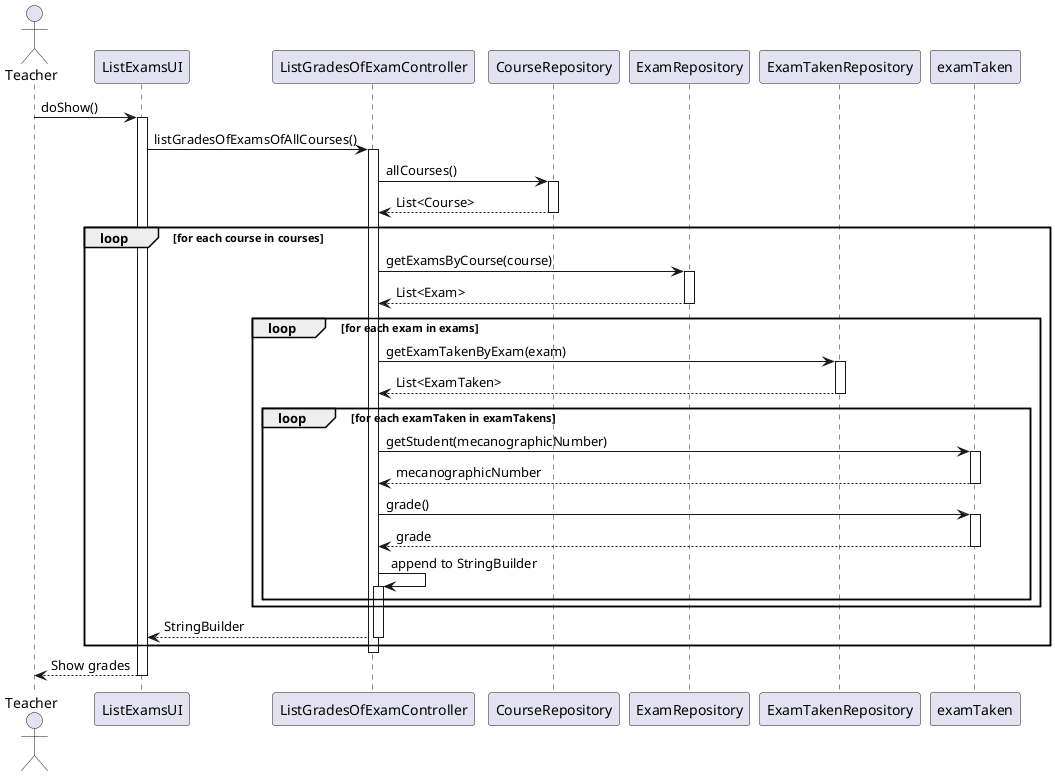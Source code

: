 @startuml

actor Teacher

Teacher -> ListExamsUI: doShow()
activate ListExamsUI

ListExamsUI -> ListGradesOfExamController: listGradesOfExamsOfAllCourses()
activate ListGradesOfExamController

ListGradesOfExamController -> CourseRepository: allCourses()
activate CourseRepository
CourseRepository --> ListGradesOfExamController: List<Course>
deactivate CourseRepository

loop for each course in courses
    ListGradesOfExamController -> ExamRepository: getExamsByCourse(course)
    activate ExamRepository
    ExamRepository --> ListGradesOfExamController: List<Exam>
    deactivate ExamRepository

    loop for each exam in exams
        ListGradesOfExamController -> ExamTakenRepository: getExamTakenByExam(exam)
        activate ExamTakenRepository
        ExamTakenRepository --> ListGradesOfExamController: List<ExamTaken>
        deactivate ExamTakenRepository

        loop for each examTaken in examTakens
            ListGradesOfExamController -> examTaken :getStudent(mecanographicNumber)
            activate examTaken
            examTaken --> ListGradesOfExamController: mecanographicNumber
            deactivate examTaken
            ListGradesOfExamController -> examTaken: grade()
            activate examTaken
            examTaken --> ListGradesOfExamController: grade
            deactivate examTaken
            ListGradesOfExamController -> ListGradesOfExamController: append to StringBuilder
            activate ListGradesOfExamController
        end loop

    end loop
    ListGradesOfExamController --> ListExamsUI: StringBuilder
    deactivate ListGradesOfExamController
end loop
    deactivate ListGradesOfExamController

ListExamsUI --> Teacher: Show grades
deactivate ListExamsUI

@enduml
